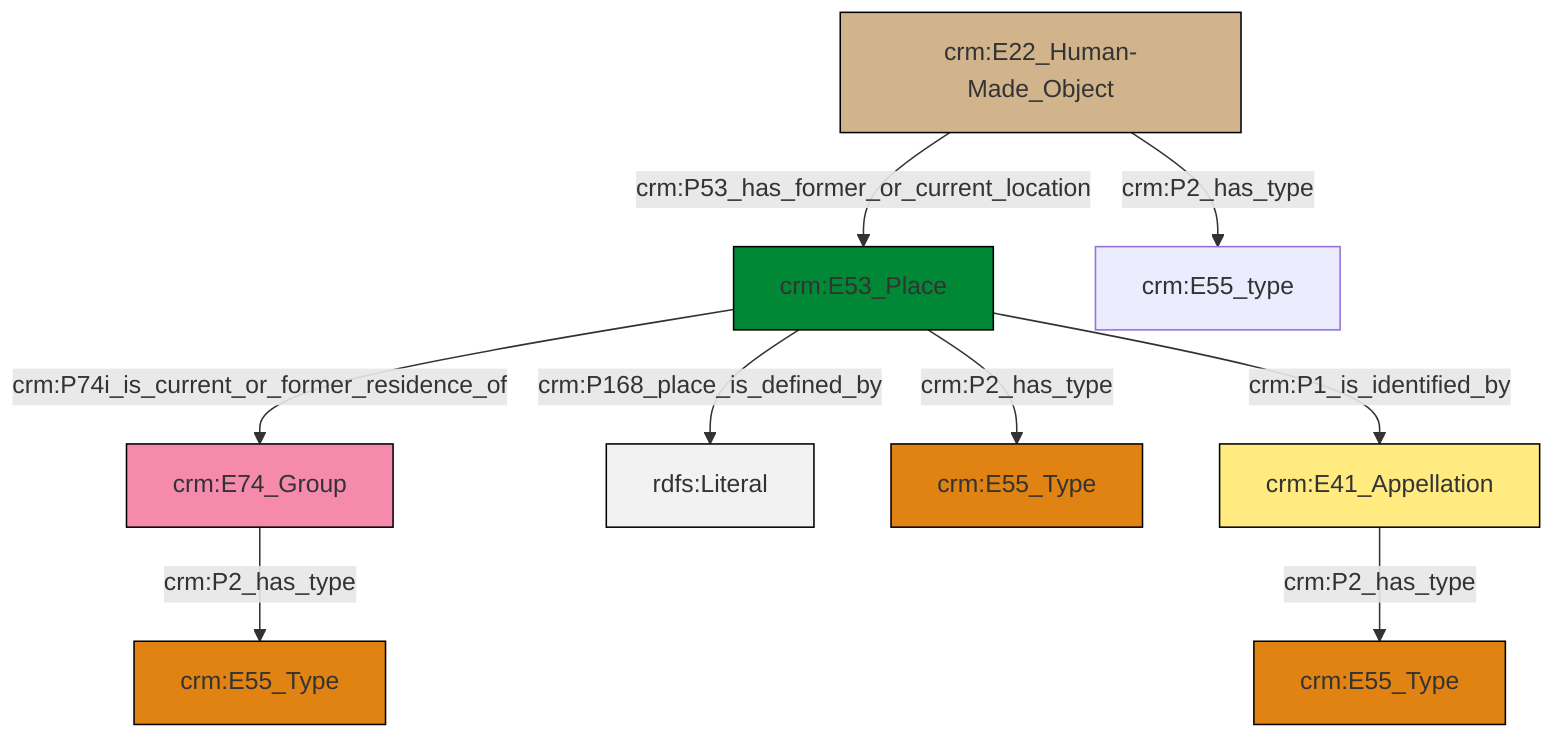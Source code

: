 graph TD
classDef Literal fill:#f2f2f2,stroke:#000000;
classDef CRM_Entity fill:#FFFFFF,stroke:#000000;
classDef Temporal_Entity fill:#00C9E6, stroke:#000000;
classDef Type fill:#E18312, stroke:#000000;
classDef Time-Span fill:#2C9C91, stroke:#000000;
classDef Appellation fill:#FFEB7F, stroke:#000000;
classDef Place fill:#008836, stroke:#000000;
classDef Persistent_Item fill:#B266B2, stroke:#000000;
classDef Conceptual_Object fill:#FFD700, stroke:#000000;
classDef Physical_Thing fill:#D2B48C, stroke:#000000;
classDef Actor fill:#f58aad, stroke:#000000;
classDef PC_Classes fill:#4ce600, stroke:#000000;
classDef Multi fill:#cccccc,stroke:#000000;

0["crm:E53_Place"]:::Place -->|crm:P74i_is_current_or_former_residence_of| 1["crm:E74_Group"]:::Actor
0["crm:E53_Place"]:::Place -->|crm:P168_place_is_defined_by| 6[rdfs:Literal]:::Literal
0["crm:E53_Place"]:::Place -->|crm:P2_has_type| 7["crm:E55_Type"]:::Type
2["crm:E22_Human-Made_Object"]:::Physical_Thing -->|crm:P53_has_former_or_current_location| 0["crm:E53_Place"]:::Place
0["crm:E53_Place"]:::Place -->|crm:P1_is_identified_by| 11["crm:E41_Appellation"]:::Appellation
1["crm:E74_Group"]:::Actor -->|crm:P2_has_type| 9["crm:E55_Type"]:::Type
11["crm:E41_Appellation"]:::Appellation -->|crm:P2_has_type| 15["crm:E55_Type"]:::Type
2["crm:E22_Human-Made_Object"]:::Physical_Thing -->|crm:P2_has_type| 4["crm:E55_type"]:::Default